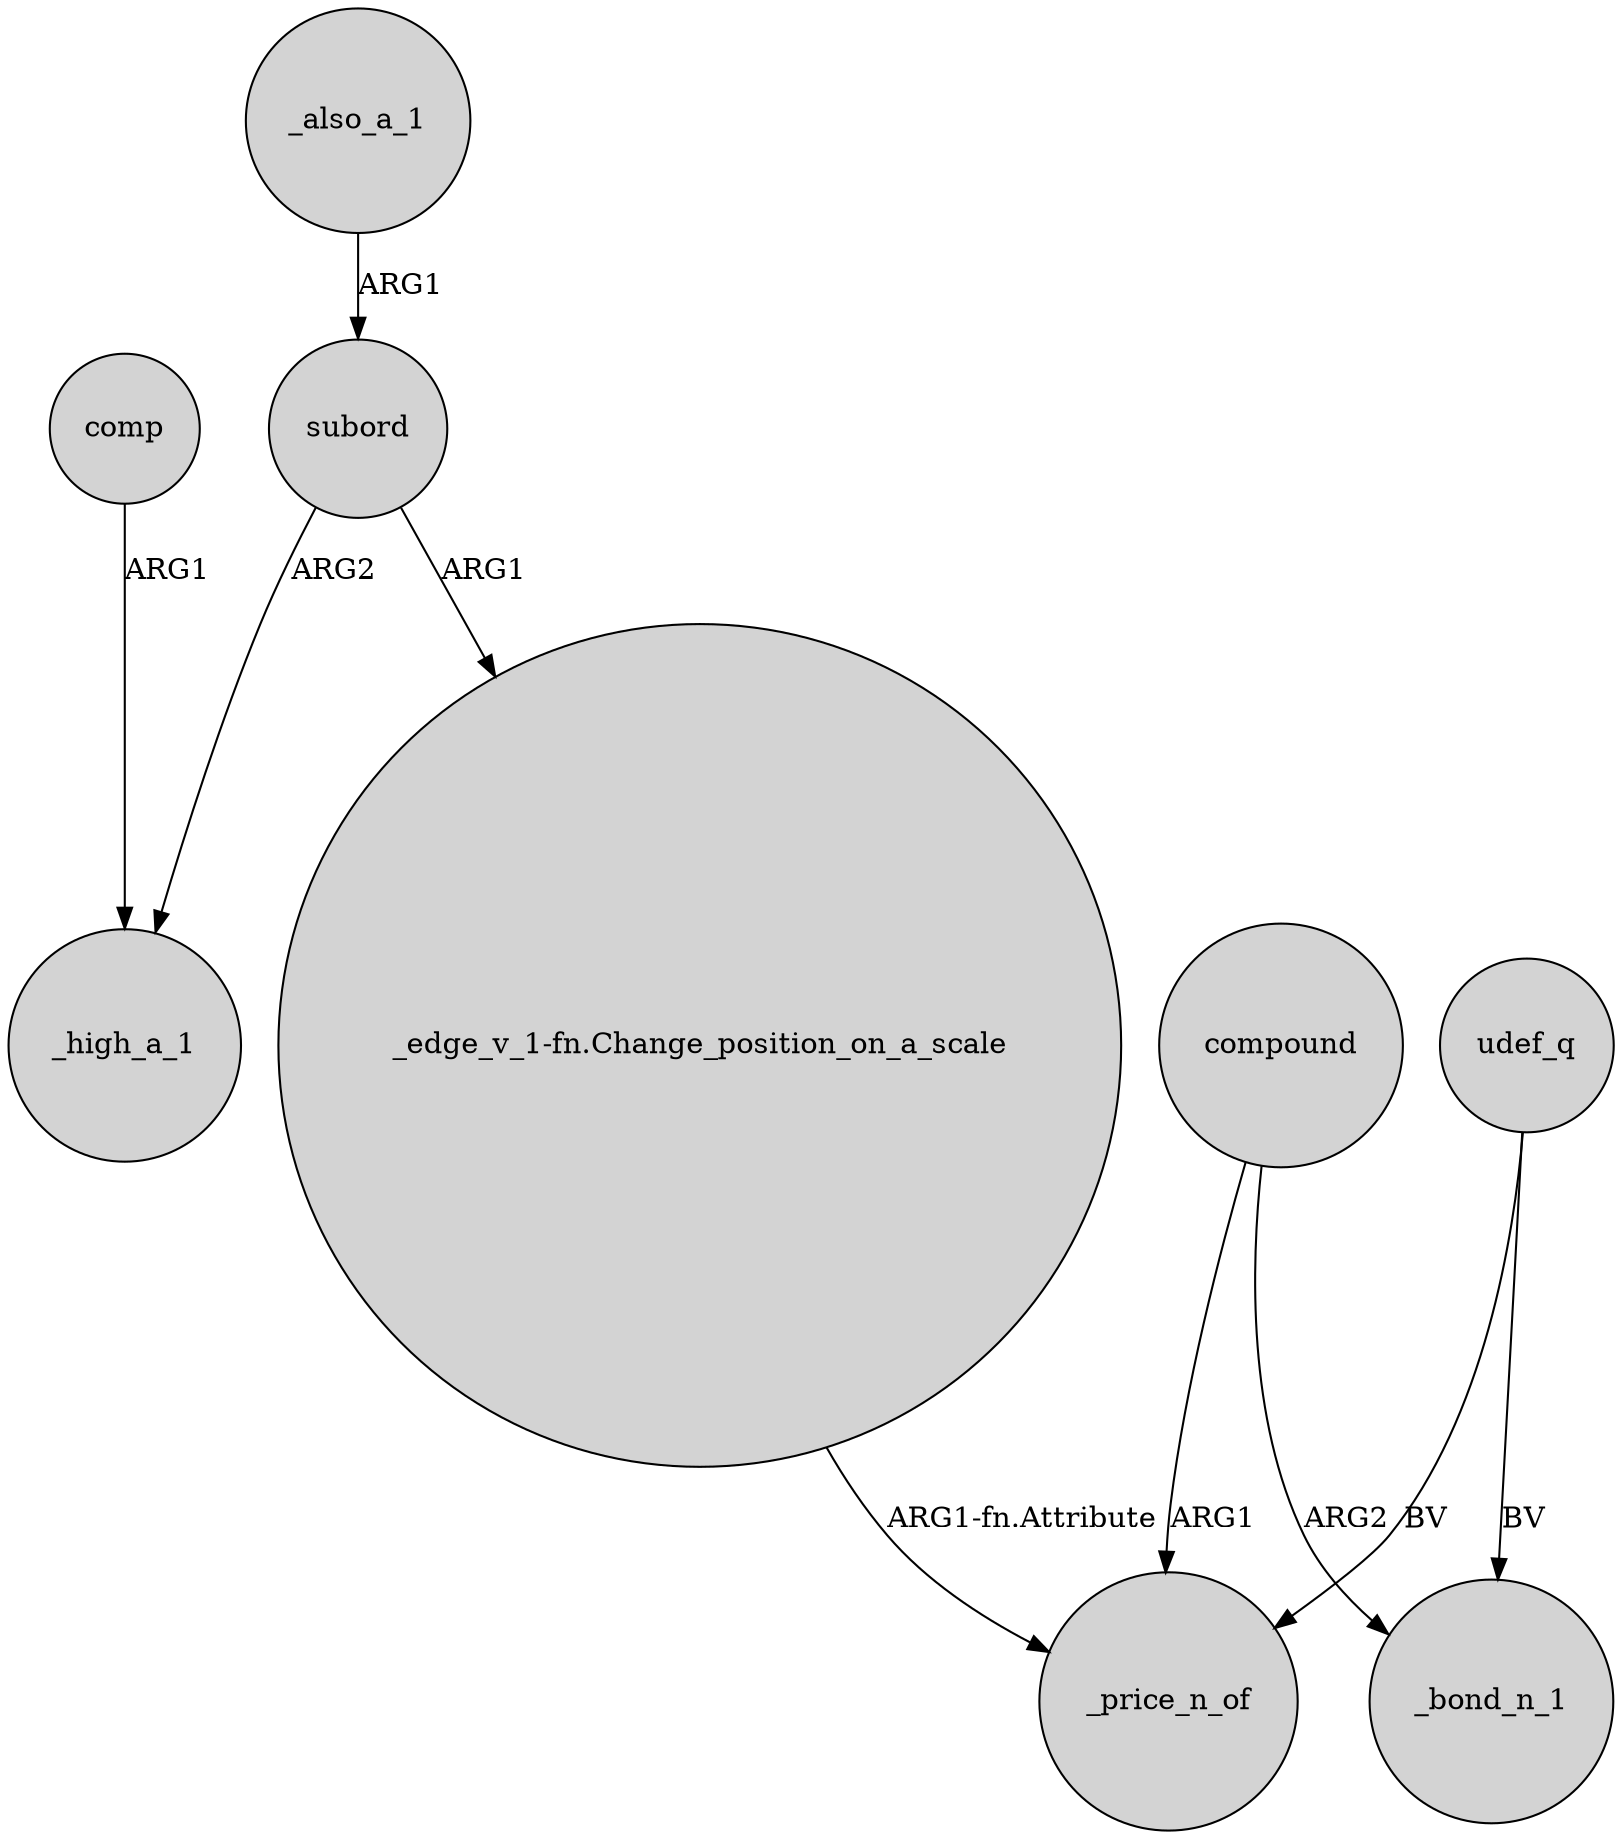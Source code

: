 digraph {
	node [shape=circle style=filled]
	subord -> _high_a_1 [label=ARG2]
	compound -> _bond_n_1 [label=ARG2]
	comp -> _high_a_1 [label=ARG1]
	subord -> "_edge_v_1-fn.Change_position_on_a_scale" [label=ARG1]
	udef_q -> _bond_n_1 [label=BV]
	"_edge_v_1-fn.Change_position_on_a_scale" -> _price_n_of [label="ARG1-fn.Attribute"]
	compound -> _price_n_of [label=ARG1]
	udef_q -> _price_n_of [label=BV]
	_also_a_1 -> subord [label=ARG1]
}
